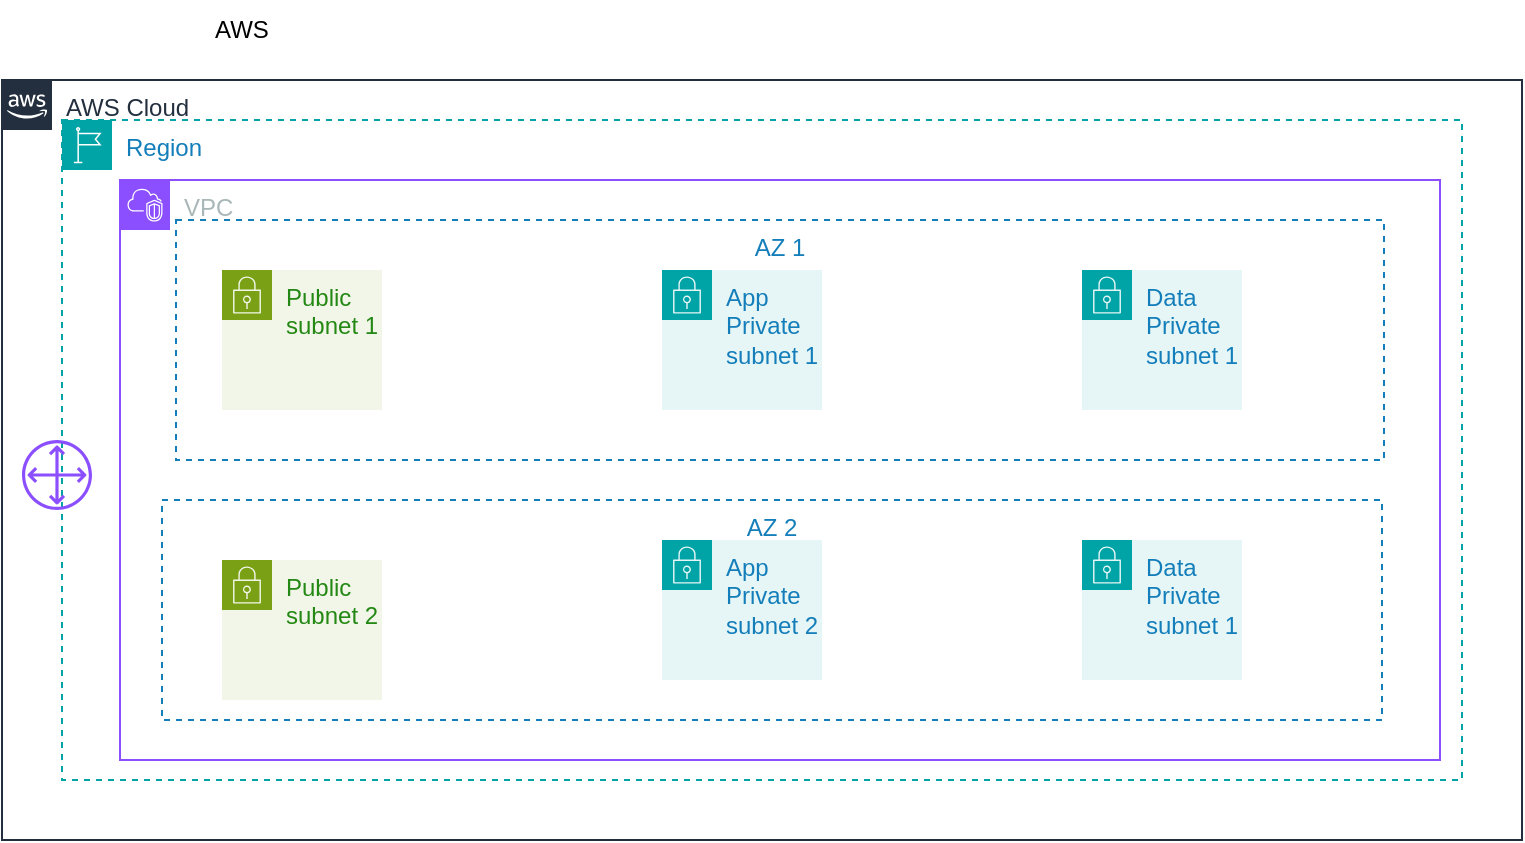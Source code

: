 <mxfile version="23.0.2" type="github">
  <diagram id="Ht1M8jgEwFfnCIfOTk4-" name="Page-1">
    <mxGraphModel dx="794" dy="378" grid="1" gridSize="10" guides="1" tooltips="1" connect="1" arrows="1" fold="1" page="1" pageScale="1" pageWidth="1169" pageHeight="827" math="0" shadow="0">
      <root>
        <mxCell id="0" />
        <mxCell id="1" parent="0" />
        <mxCell id="u5wr-gV2m5wPpfmwvS2S-3" value="AWS" style="text;strokeColor=none;align=center;fillColor=none;html=1;verticalAlign=middle;whiteSpace=wrap;rounded=0;" vertex="1" parent="1">
          <mxGeometry x="150" y="200" width="60" height="30" as="geometry" />
        </mxCell>
        <mxCell id="u5wr-gV2m5wPpfmwvS2S-18" value="Region" style="points=[[0,0],[0.25,0],[0.5,0],[0.75,0],[1,0],[1,0.25],[1,0.5],[1,0.75],[1,1],[0.75,1],[0.5,1],[0.25,1],[0,1],[0,0.75],[0,0.5],[0,0.25]];outlineConnect=0;gradientColor=none;html=1;whiteSpace=wrap;fontSize=12;fontStyle=0;container=1;pointerEvents=0;collapsible=0;recursiveResize=0;shape=mxgraph.aws4.group;grIcon=mxgraph.aws4.group_region;strokeColor=#00A4A6;fillColor=none;verticalAlign=top;align=left;spacingLeft=30;fontColor=#147EBA;dashed=1;" vertex="1" parent="1">
          <mxGeometry x="90" y="260" width="700" height="330" as="geometry" />
        </mxCell>
        <mxCell id="u5wr-gV2m5wPpfmwvS2S-20" value="AZ 2" style="fillColor=none;strokeColor=#147EBA;dashed=1;verticalAlign=top;fontStyle=0;fontColor=#147EBA;whiteSpace=wrap;html=1;" vertex="1" parent="u5wr-gV2m5wPpfmwvS2S-18">
          <mxGeometry x="50" y="190" width="610" height="110" as="geometry" />
        </mxCell>
        <mxCell id="u5wr-gV2m5wPpfmwvS2S-32" value="Public subnet 2" style="points=[[0,0],[0.25,0],[0.5,0],[0.75,0],[1,0],[1,0.25],[1,0.5],[1,0.75],[1,1],[0.75,1],[0.5,1],[0.25,1],[0,1],[0,0.75],[0,0.5],[0,0.25]];outlineConnect=0;gradientColor=none;html=1;whiteSpace=wrap;fontSize=12;fontStyle=0;container=1;pointerEvents=0;collapsible=0;recursiveResize=0;shape=mxgraph.aws4.group;grIcon=mxgraph.aws4.group_security_group;grStroke=0;strokeColor=#7AA116;fillColor=#F2F6E8;verticalAlign=top;align=left;spacingLeft=30;fontColor=#248814;dashed=0;" vertex="1" parent="u5wr-gV2m5wPpfmwvS2S-18">
          <mxGeometry x="80" y="220" width="80" height="70" as="geometry" />
        </mxCell>
        <mxCell id="u5wr-gV2m5wPpfmwvS2S-37" value="Data Private subnet 1" style="points=[[0,0],[0.25,0],[0.5,0],[0.75,0],[1,0],[1,0.25],[1,0.5],[1,0.75],[1,1],[0.75,1],[0.5,1],[0.25,1],[0,1],[0,0.75],[0,0.5],[0,0.25]];outlineConnect=0;gradientColor=none;html=1;whiteSpace=wrap;fontSize=12;fontStyle=0;container=1;pointerEvents=0;collapsible=0;recursiveResize=0;shape=mxgraph.aws4.group;grIcon=mxgraph.aws4.group_security_group;grStroke=0;strokeColor=#00A4A6;fillColor=#E6F6F7;verticalAlign=top;align=left;spacingLeft=30;fontColor=#147EBA;dashed=0;" vertex="1" parent="u5wr-gV2m5wPpfmwvS2S-18">
          <mxGeometry x="510" y="210" width="80" height="70" as="geometry" />
        </mxCell>
        <mxCell id="u5wr-gV2m5wPpfmwvS2S-39" value="" style="sketch=0;outlineConnect=0;fontColor=#232F3E;gradientColor=none;fillColor=#8C4FFF;strokeColor=none;dashed=0;verticalLabelPosition=bottom;verticalAlign=top;align=center;html=1;fontSize=12;fontStyle=0;aspect=fixed;pointerEvents=1;shape=mxgraph.aws4.customer_gateway;" vertex="1" parent="u5wr-gV2m5wPpfmwvS2S-18">
          <mxGeometry x="-20" y="160" width="35" height="35" as="geometry" />
        </mxCell>
        <mxCell id="u5wr-gV2m5wPpfmwvS2S-34" value="App Private subnet 2" style="points=[[0,0],[0.25,0],[0.5,0],[0.75,0],[1,0],[1,0.25],[1,0.5],[1,0.75],[1,1],[0.75,1],[0.5,1],[0.25,1],[0,1],[0,0.75],[0,0.5],[0,0.25]];outlineConnect=0;gradientColor=none;html=1;whiteSpace=wrap;fontSize=12;fontStyle=0;container=1;pointerEvents=0;collapsible=0;recursiveResize=0;shape=mxgraph.aws4.group;grIcon=mxgraph.aws4.group_security_group;grStroke=0;strokeColor=#00A4A6;fillColor=#E6F6F7;verticalAlign=top;align=left;spacingLeft=30;fontColor=#147EBA;dashed=0;" vertex="1" parent="u5wr-gV2m5wPpfmwvS2S-18">
          <mxGeometry x="300" y="210" width="80" height="70" as="geometry" />
        </mxCell>
        <mxCell id="u5wr-gV2m5wPpfmwvS2S-24" value="VPC" style="points=[[0,0],[0.25,0],[0.5,0],[0.75,0],[1,0],[1,0.25],[1,0.5],[1,0.75],[1,1],[0.75,1],[0.5,1],[0.25,1],[0,1],[0,0.75],[0,0.5],[0,0.25]];outlineConnect=0;gradientColor=none;html=1;whiteSpace=wrap;fontSize=12;fontStyle=0;container=1;pointerEvents=0;collapsible=0;recursiveResize=0;shape=mxgraph.aws4.group;grIcon=mxgraph.aws4.group_vpc2;strokeColor=#8C4FFF;fillColor=none;verticalAlign=top;align=left;spacingLeft=30;fontColor=#AAB7B8;dashed=0;" vertex="1" parent="1">
          <mxGeometry x="119" y="290" width="660" height="290" as="geometry" />
        </mxCell>
        <mxCell id="u5wr-gV2m5wPpfmwvS2S-23" value="AZ 1" style="fillColor=none;strokeColor=#147EBA;dashed=1;verticalAlign=top;fontStyle=0;fontColor=#147EBA;whiteSpace=wrap;html=1;" vertex="1" parent="u5wr-gV2m5wPpfmwvS2S-24">
          <mxGeometry x="28" y="20" width="604" height="120" as="geometry" />
        </mxCell>
        <mxCell id="u5wr-gV2m5wPpfmwvS2S-25" value="Public subnet 1" style="points=[[0,0],[0.25,0],[0.5,0],[0.75,0],[1,0],[1,0.25],[1,0.5],[1,0.75],[1,1],[0.75,1],[0.5,1],[0.25,1],[0,1],[0,0.75],[0,0.5],[0,0.25]];outlineConnect=0;gradientColor=none;html=1;whiteSpace=wrap;fontSize=12;fontStyle=0;container=1;pointerEvents=0;collapsible=0;recursiveResize=0;shape=mxgraph.aws4.group;grIcon=mxgraph.aws4.group_security_group;grStroke=0;strokeColor=#7AA116;fillColor=#F2F6E8;verticalAlign=top;align=left;spacingLeft=30;fontColor=#248814;dashed=0;" vertex="1" parent="u5wr-gV2m5wPpfmwvS2S-24">
          <mxGeometry x="51" y="45" width="80" height="70" as="geometry" />
        </mxCell>
        <mxCell id="u5wr-gV2m5wPpfmwvS2S-33" value="App Private subnet 1" style="points=[[0,0],[0.25,0],[0.5,0],[0.75,0],[1,0],[1,0.25],[1,0.5],[1,0.75],[1,1],[0.75,1],[0.5,1],[0.25,1],[0,1],[0,0.75],[0,0.5],[0,0.25]];outlineConnect=0;gradientColor=none;html=1;whiteSpace=wrap;fontSize=12;fontStyle=0;container=1;pointerEvents=0;collapsible=0;recursiveResize=0;shape=mxgraph.aws4.group;grIcon=mxgraph.aws4.group_security_group;grStroke=0;strokeColor=#00A4A6;fillColor=#E6F6F7;verticalAlign=top;align=left;spacingLeft=30;fontColor=#147EBA;dashed=0;" vertex="1" parent="u5wr-gV2m5wPpfmwvS2S-24">
          <mxGeometry x="271" y="45" width="80" height="70" as="geometry" />
        </mxCell>
        <mxCell id="u5wr-gV2m5wPpfmwvS2S-36" value="Data Private subnet 1" style="points=[[0,0],[0.25,0],[0.5,0],[0.75,0],[1,0],[1,0.25],[1,0.5],[1,0.75],[1,1],[0.75,1],[0.5,1],[0.25,1],[0,1],[0,0.75],[0,0.5],[0,0.25]];outlineConnect=0;gradientColor=none;html=1;whiteSpace=wrap;fontSize=12;fontStyle=0;container=1;pointerEvents=0;collapsible=0;recursiveResize=0;shape=mxgraph.aws4.group;grIcon=mxgraph.aws4.group_security_group;grStroke=0;strokeColor=#00A4A6;fillColor=#E6F6F7;verticalAlign=top;align=left;spacingLeft=30;fontColor=#147EBA;dashed=0;" vertex="1" parent="u5wr-gV2m5wPpfmwvS2S-24">
          <mxGeometry x="481" y="45" width="80" height="70" as="geometry" />
        </mxCell>
        <mxCell id="u5wr-gV2m5wPpfmwvS2S-41" value="AWS Cloud" style="points=[[0,0],[0.25,0],[0.5,0],[0.75,0],[1,0],[1,0.25],[1,0.5],[1,0.75],[1,1],[0.75,1],[0.5,1],[0.25,1],[0,1],[0,0.75],[0,0.5],[0,0.25]];outlineConnect=0;gradientColor=none;html=1;whiteSpace=wrap;fontSize=12;fontStyle=0;container=1;pointerEvents=0;collapsible=0;recursiveResize=0;shape=mxgraph.aws4.group;grIcon=mxgraph.aws4.group_aws_cloud_alt;strokeColor=#232F3E;fillColor=none;verticalAlign=top;align=left;spacingLeft=30;fontColor=#232F3E;dashed=0;" vertex="1" parent="1">
          <mxGeometry x="60" y="240" width="760" height="380" as="geometry" />
        </mxCell>
      </root>
    </mxGraphModel>
  </diagram>
</mxfile>
